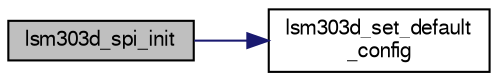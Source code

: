 digraph "lsm303d_spi_init"
{
  edge [fontname="FreeSans",fontsize="10",labelfontname="FreeSans",labelfontsize="10"];
  node [fontname="FreeSans",fontsize="10",shape=record];
  rankdir="LR";
  Node1 [label="lsm303d_spi_init",height=0.2,width=0.4,color="black", fillcolor="grey75", style="filled", fontcolor="black"];
  Node1 -> Node2 [color="midnightblue",fontsize="10",style="solid",fontname="FreeSans"];
  Node2 [label="lsm303d_set_default\l_config",height=0.2,width=0.4,color="black", fillcolor="white", style="filled",URL="$lsm303d_8h.html#a53bcfd82d24cf15194a9afc3adb34675"];
}
